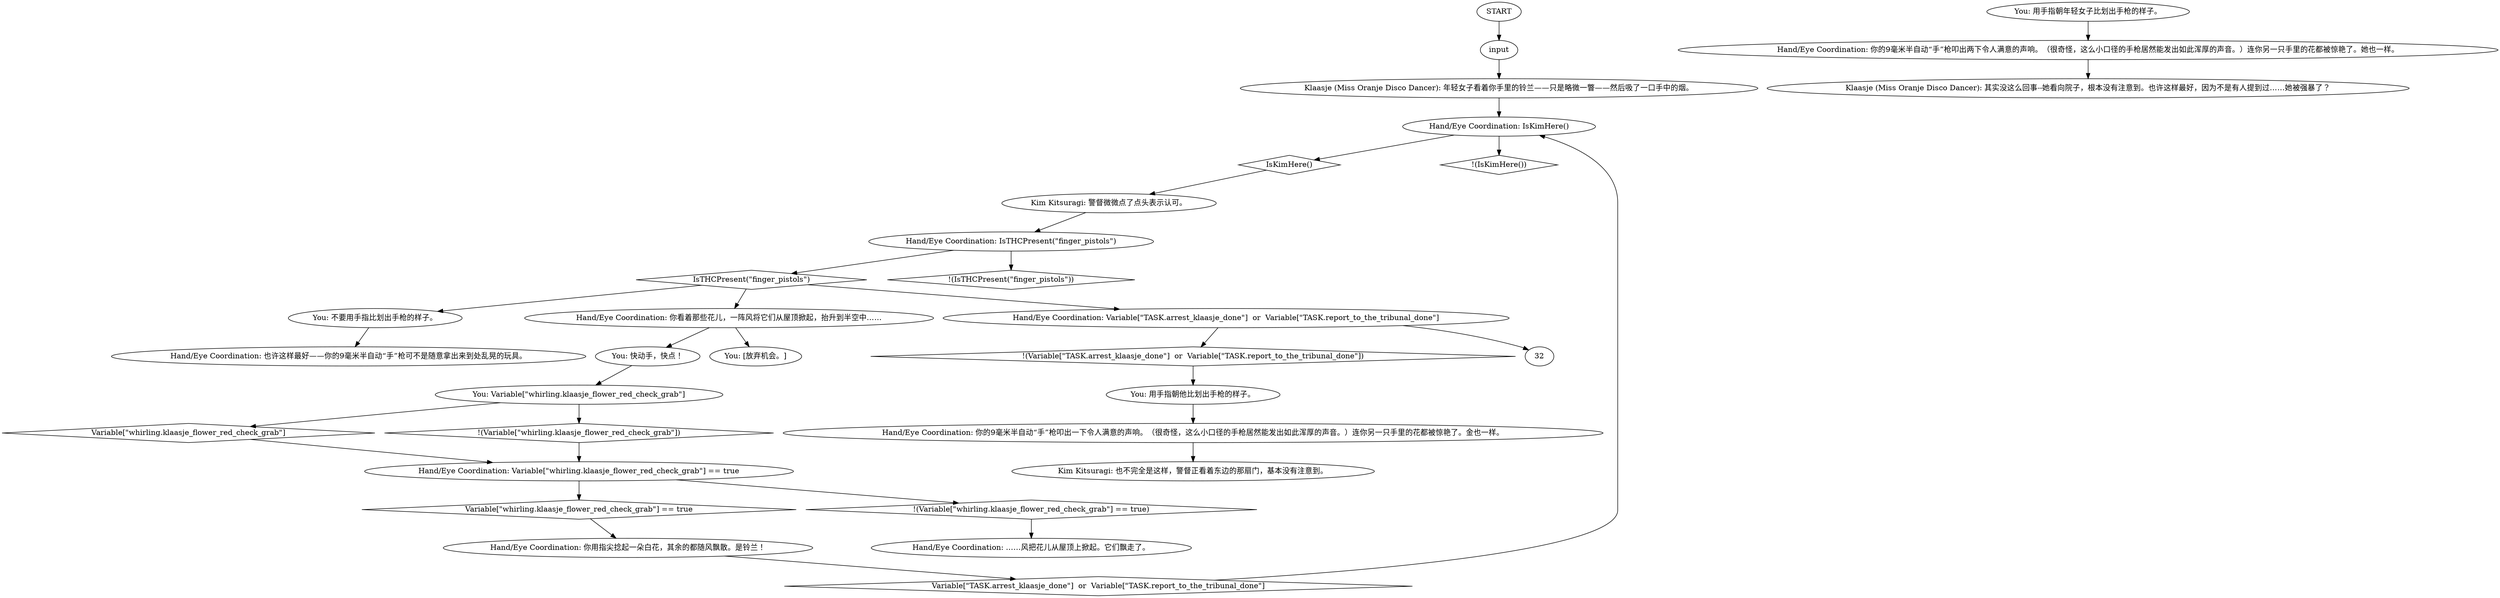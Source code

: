 # WHIRLING ROOF ORB / handeye catch
# hand eye coordination bubble to catch the wildflowers
# ==================================================
digraph G {
	  0 [label="START"];
	  1 [label="input"];
	  2 [label="Kim Kitsuragi: 警督微微点了点头表示认可。"];
	  3 [label="You: 快动手，快点！"];
	  4 [label="You: Variable[\"whirling.klaasje_flower_red_check_grab\"]"];
	  5 [label="Variable[\"whirling.klaasje_flower_red_check_grab\"]", shape=diamond];
	  6 [label="!(Variable[\"whirling.klaasje_flower_red_check_grab\"])", shape=diamond];
	  7 [label="You: [放弃机会。]"];
	  8 [label="Hand/Eye Coordination: 你用指尖捻起一朵白花，其余的都随风飘散。是铃兰！"];
	  9 [label="Hand/Eye Coordination: 你的9毫米半自动“手”枪叩出一下令人满意的声响。（很奇怪，这么小口径的手枪居然能发出如此浑厚的声音。）连你另一只手里的花都被惊艳了。金也一样。"];
	  10 [label="Hand/Eye Coordination: IsTHCPresent(\"finger_pistols\")"];
	  11 [label="IsTHCPresent(\"finger_pistols\")", shape=diamond];
	  12 [label="!(IsTHCPresent(\"finger_pistols\"))", shape=diamond];
	  13 [label="Hand/Eye Coordination: Variable[\"whirling.klaasje_flower_red_check_grab\"] == true"];
	  14 [label="Variable[\"whirling.klaasje_flower_red_check_grab\"] == true", shape=diamond];
	  15 [label="!(Variable[\"whirling.klaasje_flower_red_check_grab\"] == true)", shape=diamond];
	  16 [label="Hand/Eye Coordination: IsKimHere()"];
	  17 [label="IsKimHere()", shape=diamond];
	  18 [label="!(IsKimHere())", shape=diamond];
	  19 [label="Hand/Eye Coordination: 也许这样最好——你的9毫米半自动“手”枪可不是随意拿出来到处乱晃的玩具。"];
	  20 [label="Hand/Eye Coordination: 你的9毫米半自动“手”枪叩出两下令人满意的声响。（很奇怪，这么小口径的手枪居然能发出如此浑厚的声音。）连你另一只手里的花都被惊艳了。她也一样。"];
	  21 [label="You: 不要用手指比划出手枪的样子。"];
	  22 [label="Klaasje (Miss Oranje Disco Dancer): 其实没这么回事--她看向院子，根本没有注意到。也许这样最好，因为不是有人提到过……她被强暴了？"];
	  23 [label="Kim Kitsuragi: 也不完全是这样，警督正看着东边的那扇门，基本没有注意到。"];
	  24 [label="Hand/Eye Coordination: ……风把花儿从屋顶上掀起。它们飘走了。"];
	  25 [label="You: 用手指朝年轻女子比划出手枪的样子。"];
	  26 [label="Hand/Eye Coordination: 你看着那些花儿，一阵风将它们从屋顶掀起，抬升到半空中……"];
	  27 [label="Klaasje (Miss Oranje Disco Dancer): 年轻女子看着你手里的铃兰——只是略微一瞥——然后吸了一口手中的烟。"];
	  28 [label="You: 用手指朝他比划出手枪的样子。"];
	  29 [label="Hand/Eye Coordination: Variable[\"TASK.arrest_klaasje_done\"]  or  Variable[\"TASK.report_to_the_tribunal_done\"]"];
	  30 [label="Variable[\"TASK.arrest_klaasje_done\"]  or  Variable[\"TASK.report_to_the_tribunal_done\"]", shape=diamond];
	  31 [label="!(Variable[\"TASK.arrest_klaasje_done\"]  or  Variable[\"TASK.report_to_the_tribunal_done\"])", shape=diamond];
	  0 -> 1
	  1 -> 27
	  2 -> 10
	  3 -> 4
	  4 -> 5
	  4 -> 6
	  5 -> 13
	  6 -> 13
	  8 -> 30
	  9 -> 23
	  10 -> 11
	  10 -> 12
	  11 -> 26
	  11 -> 21
	  11 -> 29
	  13 -> 14
	  13 -> 15
	  14 -> 8
	  15 -> 24
	  16 -> 17
	  16 -> 18
	  17 -> 2
	  20 -> 22
	  21 -> 19
	  25 -> 20
	  26 -> 3
	  26 -> 7
	  27 -> 16
	  28 -> 9
	  29 -> 32
	  29 -> 31
	  30 -> 16
	  31 -> 28
}

